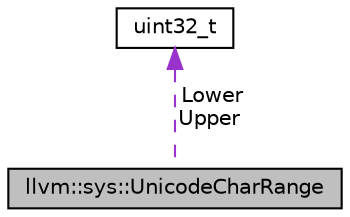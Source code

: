 digraph "llvm::sys::UnicodeCharRange"
{
 // LATEX_PDF_SIZE
  bgcolor="transparent";
  edge [fontname="Helvetica",fontsize="10",labelfontname="Helvetica",labelfontsize="10"];
  node [fontname="Helvetica",fontsize="10",shape="box"];
  Node1 [label="llvm::sys::UnicodeCharRange",height=0.2,width=0.4,color="black", fillcolor="grey75", style="filled", fontcolor="black",tooltip="Represents a closed range of Unicode code points [Lower, Upper]."];
  Node2 -> Node1 [dir="back",color="darkorchid3",fontsize="10",style="dashed",label=" Lower\nUpper" ,fontname="Helvetica"];
  Node2 [label="uint32_t",height=0.2,width=0.4,color="black",URL="$classuint32__t.html",tooltip=" "];
}
